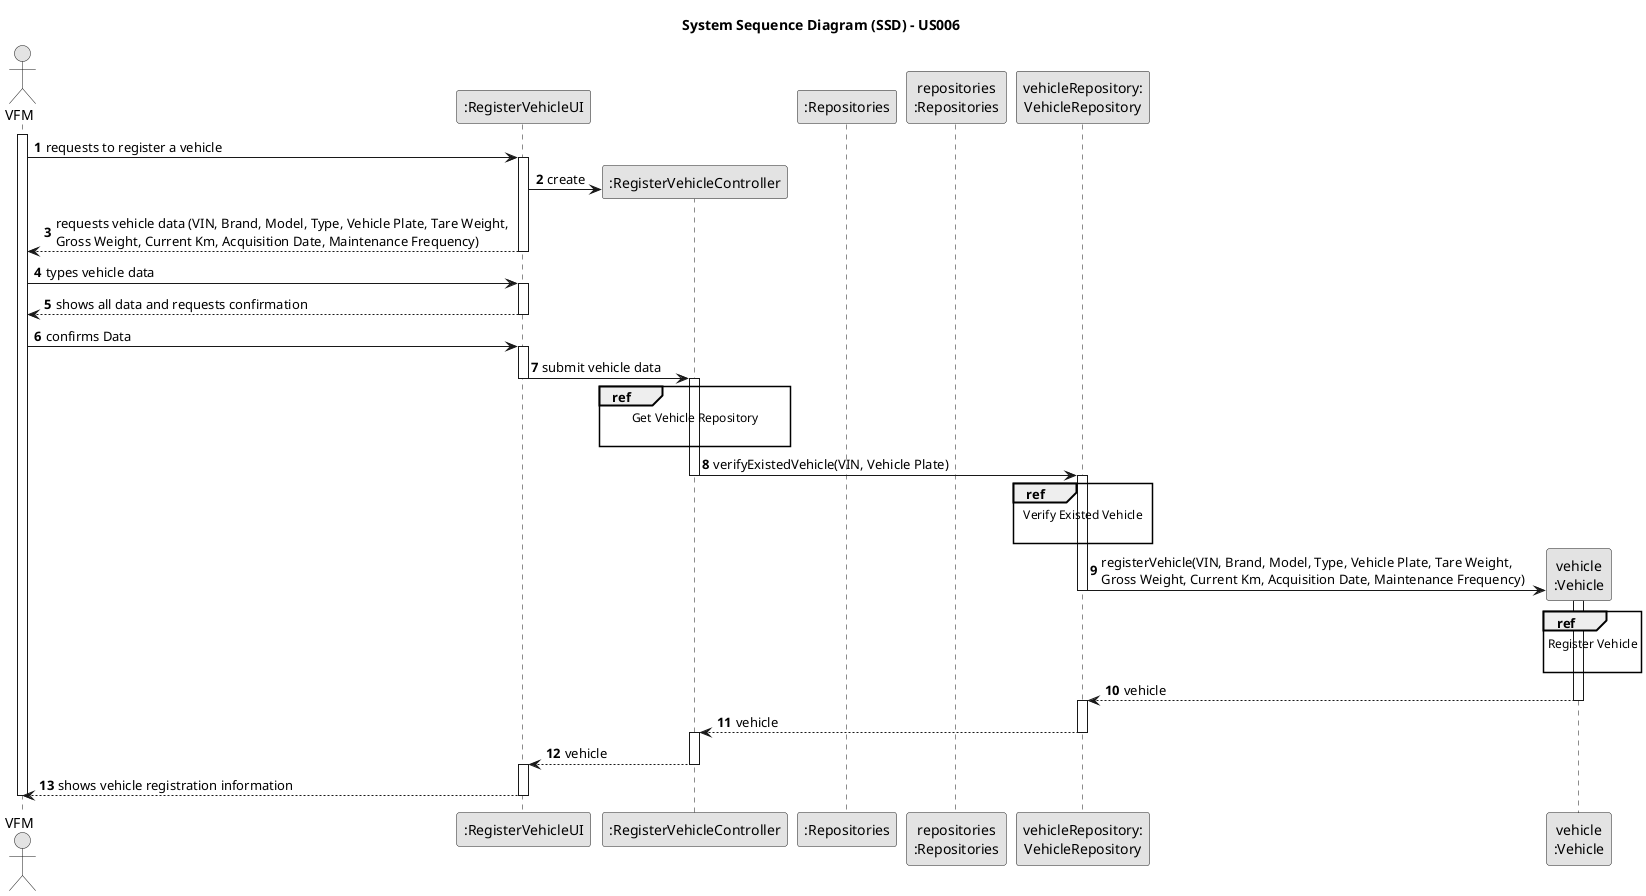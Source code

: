 @startuml
skinparam monochrome true
skinparam packageStyle rectangle
skinparam shadowing false

title System Sequence Diagram (SSD) - US006

autonumber

actor "VFM" as VFM
participant ":RegisterVehicleUI" as UI
participant ":RegisterVehicleController" as CTRL
participant ":Repositories" as RepositorySingleton
participant "repositories\n:Repositories" as PLAT
participant "vehicleRepository:\nVehicleRepository" as VehicleRepository
participant "vehicle\n:Vehicle" as VEI

activate VFM

    VFM -> UI : requests to register a vehicle
    activate UI

        UI -> CTRL** : create

        UI --> VFM : requests vehicle data (VIN, Brand, Model, Type, Vehicle Plate, Tare Weight, \nGross Weight, Current Km, Acquisition Date, Maintenance Frequency)
        deactivate UI

    VFM -> UI : types vehicle data
    activate UI

    UI --> VFM : shows all data and requests confirmation
    deactivate UI

    VFM -> UI: confirms Data
    activate UI

        UI -> CTRL : submit vehicle data
        deactivate UI
        activate CTRL

            ref over CTRL
                                            Get Vehicle Repository

                                        end ref

        CTRL -> VehicleRepository : verifyExistedVehicle(VIN, Vehicle Plate)
        deactivate CTRL

            activate VehicleRepository

            ref over VehicleRepository
                                                        Verify Existed Vehicle

                                                    end ref


            VehicleRepository -> VEI **: registerVehicle(VIN, Brand, Model, Type, Vehicle Plate, Tare Weight, \nGross Weight, Current Km, Acquisition Date, Maintenance Frequency)
        deactivate VehicleRepository
            activate VEI

            ref over VEI
                                            Register Vehicle

                                        end ref

            VEI --> VehicleRepository: vehicle
            deactivate VEI
            activate VehicleRepository

            VehicleRepository --> CTRL: vehicle
                        deactivate VehicleRepository

            activate CTRL


            CTRL --> UI : vehicle
            deactivate CTRL
            activate UI

    UI --> VFM : shows vehicle registration information
    deactivate UI

deactivate VFM

@enduml

